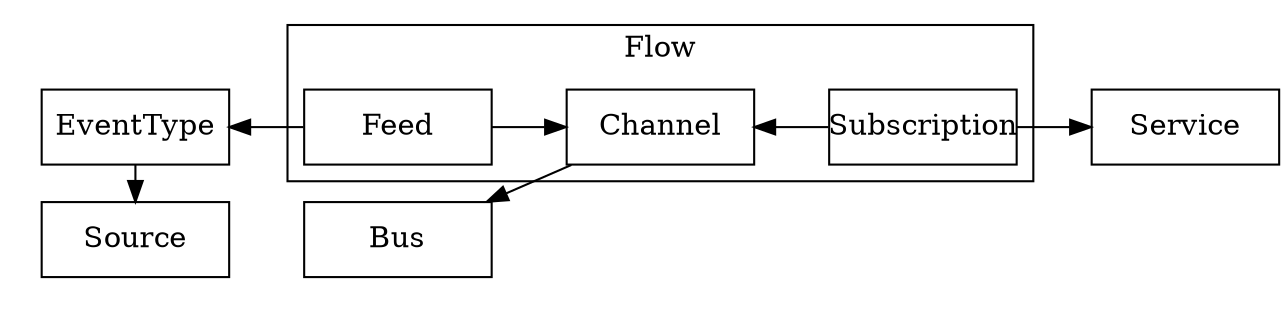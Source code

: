 // This is the overview graph for object refrences in the control plane.
//
// To reproduce the PNG, run the following:
// $ dot -Tpng overview-reference.dot -o overview-reference.png
//
digraph G {
  ordering = out;
  rankdir = LR;
  
  node [shape=rectangle; width=1.25; height=.5; fixedsize=true;]
  
  subgraph cluster_A {
    Source -> EventType [dir=back];
    color=white; 
    {rank = same; Source; EventType;}
  }
  
  subgraph cluster_C {
    Feed;
    Channel
    Subscription;
    label = "Flow";
  }
  EventType -> Feed [dir=back];
  Feed -> Channel;

  Subscription -> Service;
  Channel -> Subscription [dir=back];

  Bus -> Channel [dir=back];

  {rank = max; Service;}
}
